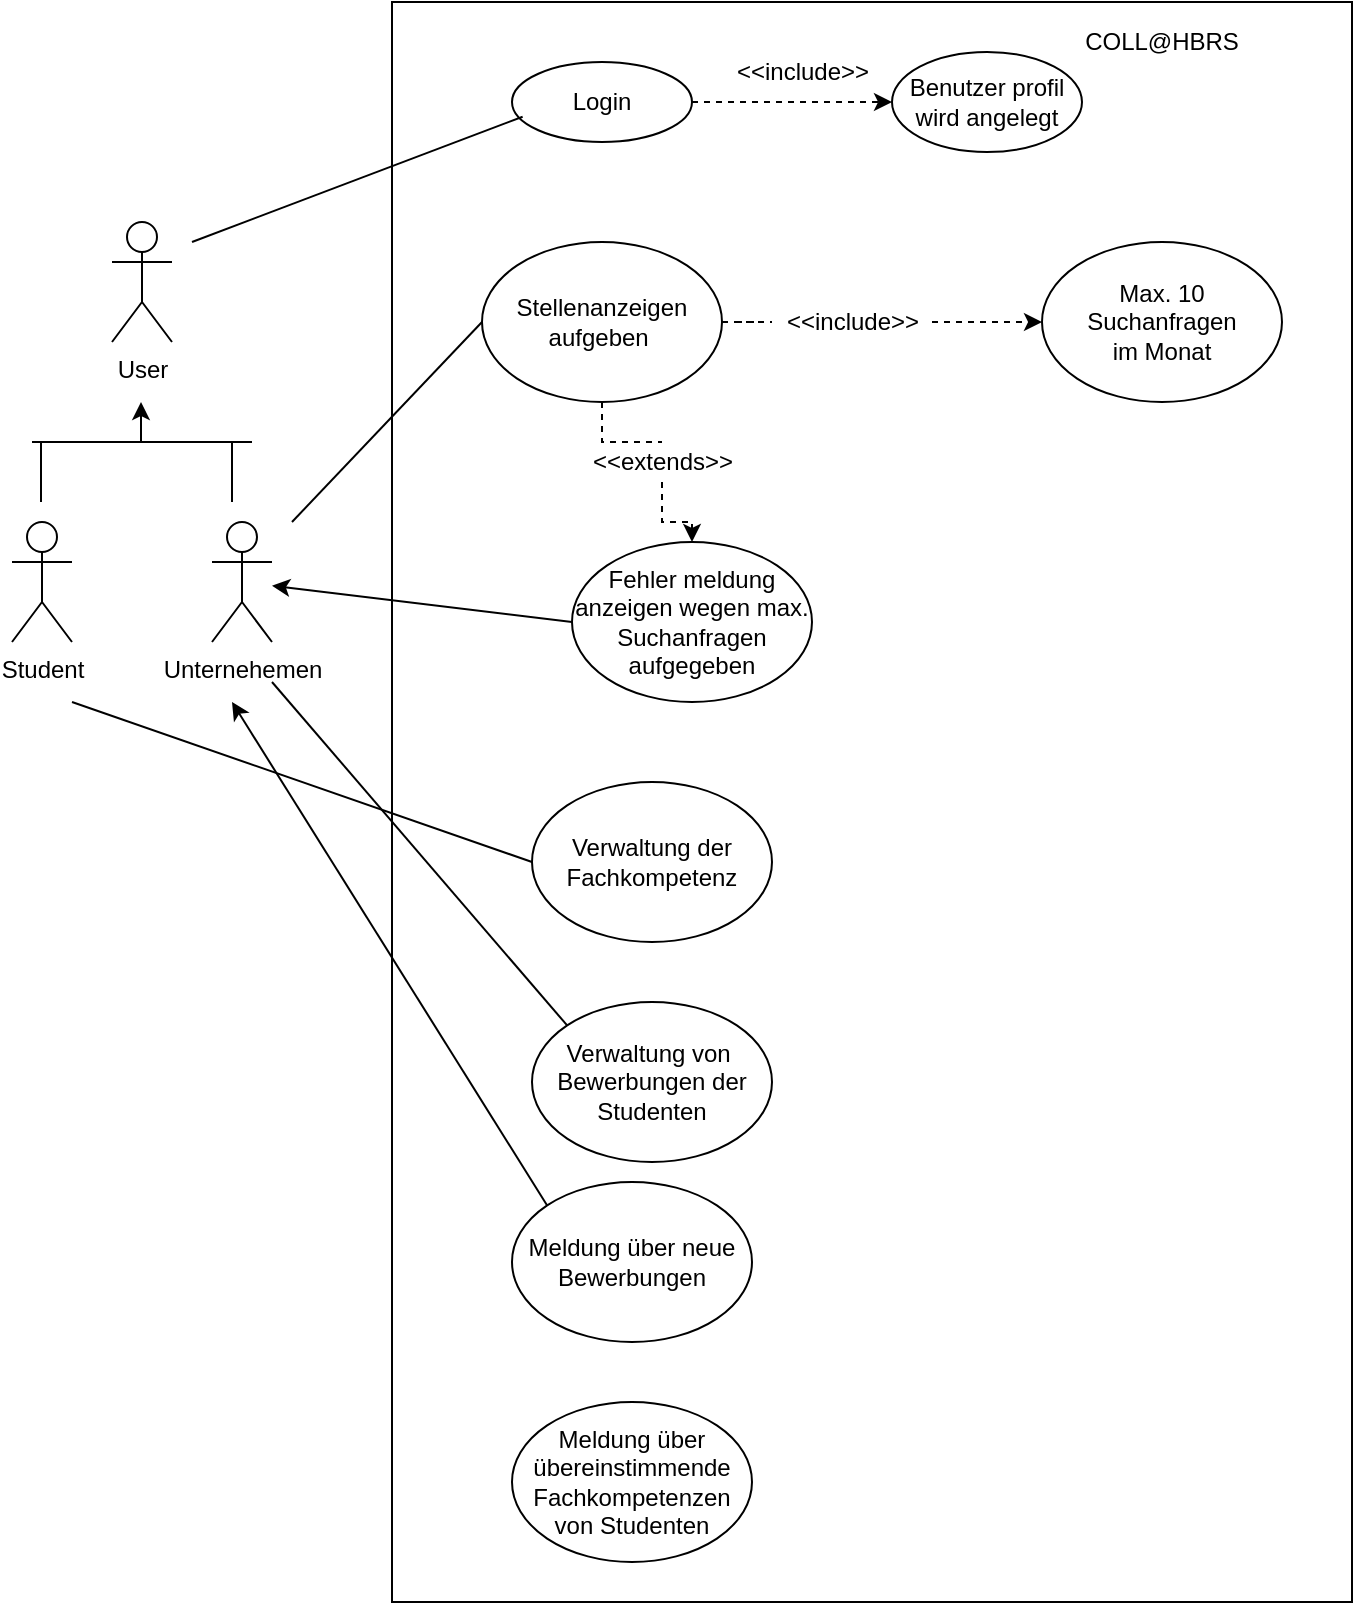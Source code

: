 <mxfile>
    <diagram id="nVHu8U797sPnqpCdvDIS" name="Page-1">
        <mxGraphModel dx="2345" dy="627" grid="1" gridSize="10" guides="1" tooltips="1" connect="1" arrows="1" fold="1" page="1" pageScale="1" pageWidth="827" pageHeight="1169" background="#ffffff" math="0" shadow="0">
            <root>
                <mxCell id="0"/>
                <mxCell id="1" parent="0"/>
                <mxCell id="7" value="" style="rounded=0;whiteSpace=wrap;html=1;fillColor=none;" vertex="1" parent="1">
                    <mxGeometry y="10" width="480" height="800" as="geometry"/>
                </mxCell>
                <mxCell id="8" value="COLL@HBRS" style="text;html=1;strokeColor=none;fillColor=none;align=center;verticalAlign=middle;whiteSpace=wrap;rounded=0;" vertex="1" parent="1">
                    <mxGeometry x="365" y="20" width="40" height="20" as="geometry"/>
                </mxCell>
                <mxCell id="9" value="Login" style="ellipse;whiteSpace=wrap;html=1;fillColor=none;" vertex="1" parent="1">
                    <mxGeometry x="60" y="40" width="90" height="40" as="geometry"/>
                </mxCell>
                <mxCell id="11" value="User" style="shape=umlActor;verticalLabelPosition=bottom;verticalAlign=top;html=1;outlineConnect=0;fillColor=none;" vertex="1" parent="1">
                    <mxGeometry x="-140" y="120" width="30" height="60" as="geometry"/>
                </mxCell>
                <mxCell id="12" value="" style="endArrow=none;html=1;entryX=0.059;entryY=0.684;entryDx=0;entryDy=0;entryPerimeter=0;" edge="1" parent="1" target="9">
                    <mxGeometry width="50" height="50" relative="1" as="geometry">
                        <mxPoint x="-100" y="130" as="sourcePoint"/>
                        <mxPoint x="250" y="230" as="targetPoint"/>
                    </mxGeometry>
                </mxCell>
                <mxCell id="13" value="" style="endArrow=none;html=1;" edge="1" parent="1">
                    <mxGeometry width="50" height="50" relative="1" as="geometry">
                        <mxPoint x="-180" y="230" as="sourcePoint"/>
                        <mxPoint x="-70" y="230" as="targetPoint"/>
                    </mxGeometry>
                </mxCell>
                <mxCell id="14" value="" style="endArrow=classic;html=1;" edge="1" parent="1">
                    <mxGeometry width="50" height="50" relative="1" as="geometry">
                        <mxPoint x="-125.5" y="230" as="sourcePoint"/>
                        <mxPoint x="-125.5" y="210" as="targetPoint"/>
                    </mxGeometry>
                </mxCell>
                <mxCell id="15" value="Unternehemen" style="shape=umlActor;verticalLabelPosition=bottom;verticalAlign=top;html=1;outlineConnect=0;fillColor=none;" vertex="1" parent="1">
                    <mxGeometry x="-90" y="270" width="30" height="60" as="geometry"/>
                </mxCell>
                <mxCell id="16" value="Student" style="shape=umlActor;verticalLabelPosition=bottom;verticalAlign=top;html=1;outlineConnect=0;fillColor=none;" vertex="1" parent="1">
                    <mxGeometry x="-190" y="270" width="30" height="60" as="geometry"/>
                </mxCell>
                <mxCell id="17" value="" style="endArrow=none;html=1;" edge="1" parent="1">
                    <mxGeometry width="50" height="50" relative="1" as="geometry">
                        <mxPoint x="-80" y="260" as="sourcePoint"/>
                        <mxPoint x="-80" y="230" as="targetPoint"/>
                    </mxGeometry>
                </mxCell>
                <mxCell id="19" value="" style="endArrow=none;html=1;" edge="1" parent="1">
                    <mxGeometry width="50" height="50" relative="1" as="geometry">
                        <mxPoint x="-175.5" y="260" as="sourcePoint"/>
                        <mxPoint x="-175.5" y="230" as="targetPoint"/>
                    </mxGeometry>
                </mxCell>
                <mxCell id="22" value="Benutzer profil wird angelegt" style="ellipse;whiteSpace=wrap;html=1;fillColor=none;" vertex="1" parent="1">
                    <mxGeometry x="250" y="35" width="95" height="50" as="geometry"/>
                </mxCell>
                <mxCell id="25" value="" style="endArrow=classic;html=1;exitX=1;exitY=0.5;exitDx=0;exitDy=0;entryX=0;entryY=0.5;entryDx=0;entryDy=0;dashed=1;" edge="1" parent="1" source="9" target="22">
                    <mxGeometry width="50" height="50" relative="1" as="geometry">
                        <mxPoint x="480" y="260" as="sourcePoint"/>
                        <mxPoint x="530" y="210" as="targetPoint"/>
                    </mxGeometry>
                </mxCell>
                <mxCell id="26" value="&amp;lt;&amp;lt;include&amp;gt;&amp;gt;" style="text;html=1;align=center;verticalAlign=middle;resizable=0;points=[];autosize=1;strokeColor=none;" vertex="1" parent="1">
                    <mxGeometry x="165" y="35" width="80" height="20" as="geometry"/>
                </mxCell>
                <mxCell id="32" value="" style="edgeStyle=orthogonalEdgeStyle;rounded=0;orthogonalLoop=1;jettySize=auto;html=1;endArrow=classic;endFill=1;dashed=1;startArrow=none;" edge="1" parent="1" source="33" target="29">
                    <mxGeometry relative="1" as="geometry"/>
                </mxCell>
                <mxCell id="37" value="" style="edgeStyle=orthogonalEdgeStyle;rounded=0;orthogonalLoop=1;jettySize=auto;html=1;dashed=1;endArrow=classic;endFill=1;startArrow=none;" edge="1" parent="1" source="38" target="36">
                    <mxGeometry relative="1" as="geometry"/>
                </mxCell>
                <mxCell id="27" value="Stellenanzeigen aufgeben&amp;nbsp;" style="ellipse;whiteSpace=wrap;html=1;fillColor=none;" vertex="1" parent="1">
                    <mxGeometry x="45" y="130" width="120" height="80" as="geometry"/>
                </mxCell>
                <mxCell id="28" value="" style="endArrow=none;html=1;entryX=0;entryY=0.5;entryDx=0;entryDy=0;endFill=0;" edge="1" parent="1" target="27">
                    <mxGeometry width="50" height="50" relative="1" as="geometry">
                        <mxPoint x="-50" y="270" as="sourcePoint"/>
                        <mxPoint x="210" y="200" as="targetPoint"/>
                    </mxGeometry>
                </mxCell>
                <mxCell id="29" value="Fehler meldung anzeigen wegen max. Suchanfragen aufgegeben" style="ellipse;whiteSpace=wrap;html=1;fillColor=none;" vertex="1" parent="1">
                    <mxGeometry x="90" y="280" width="120" height="80" as="geometry"/>
                </mxCell>
                <mxCell id="31" value="" style="endArrow=classic;html=1;exitX=0;exitY=0.5;exitDx=0;exitDy=0;" edge="1" parent="1" source="29" target="15">
                    <mxGeometry width="50" height="50" relative="1" as="geometry">
                        <mxPoint x="-150" y="470" as="sourcePoint"/>
                        <mxPoint x="-100" y="420" as="targetPoint"/>
                    </mxGeometry>
                </mxCell>
                <mxCell id="33" value="&amp;lt;&amp;lt;extends&amp;gt;&amp;gt;" style="text;html=1;align=center;verticalAlign=middle;resizable=0;points=[];autosize=1;strokeColor=none;" vertex="1" parent="1">
                    <mxGeometry x="90" y="230" width="90" height="20" as="geometry"/>
                </mxCell>
                <mxCell id="34" value="" style="edgeStyle=orthogonalEdgeStyle;rounded=0;orthogonalLoop=1;jettySize=auto;html=1;endArrow=none;endFill=1;dashed=1;" edge="1" parent="1" source="27" target="33">
                    <mxGeometry relative="1" as="geometry">
                        <mxPoint x="105" y="210" as="sourcePoint"/>
                        <mxPoint x="150" y="280" as="targetPoint"/>
                    </mxGeometry>
                </mxCell>
                <mxCell id="36" value="Max. 10 Suchanfragen&lt;br&gt;im Monat" style="ellipse;whiteSpace=wrap;html=1;fillColor=none;" vertex="1" parent="1">
                    <mxGeometry x="325" y="130" width="120" height="80" as="geometry"/>
                </mxCell>
                <mxCell id="38" value="&amp;lt;&amp;lt;include&amp;gt;&amp;gt;" style="text;html=1;align=center;verticalAlign=middle;resizable=0;points=[];autosize=1;strokeColor=none;" vertex="1" parent="1">
                    <mxGeometry x="190" y="160" width="80" height="20" as="geometry"/>
                </mxCell>
                <mxCell id="40" value="" style="edgeStyle=orthogonalEdgeStyle;rounded=0;orthogonalLoop=1;jettySize=auto;html=1;dashed=1;endArrow=none;endFill=1;" edge="1" parent="1" source="27" target="38">
                    <mxGeometry relative="1" as="geometry">
                        <mxPoint x="165" y="170" as="sourcePoint"/>
                        <mxPoint x="325" y="170" as="targetPoint"/>
                    </mxGeometry>
                </mxCell>
                <mxCell id="41" value="Verwaltung der Fachkompetenz" style="ellipse;whiteSpace=wrap;html=1;fillColor=none;" vertex="1" parent="1">
                    <mxGeometry x="70" y="400" width="120" height="80" as="geometry"/>
                </mxCell>
                <mxCell id="42" value="" style="endArrow=none;html=1;exitX=0;exitY=0.5;exitDx=0;exitDy=0;" edge="1" parent="1" source="41">
                    <mxGeometry width="50" height="50" relative="1" as="geometry">
                        <mxPoint x="-140" y="480" as="sourcePoint"/>
                        <mxPoint x="-160" y="360" as="targetPoint"/>
                    </mxGeometry>
                </mxCell>
                <mxCell id="43" value="Verwaltung von&amp;nbsp; Bewerbungen der Studenten" style="ellipse;whiteSpace=wrap;html=1;fillColor=none;" vertex="1" parent="1">
                    <mxGeometry x="70" y="510" width="120" height="80" as="geometry"/>
                </mxCell>
                <mxCell id="44" value="" style="endArrow=none;html=1;exitX=0;exitY=0;exitDx=0;exitDy=0;" edge="1" parent="1" source="43">
                    <mxGeometry width="50" height="50" relative="1" as="geometry">
                        <mxPoint x="-150" y="480" as="sourcePoint"/>
                        <mxPoint x="-60" y="350" as="targetPoint"/>
                    </mxGeometry>
                </mxCell>
                <mxCell id="45" value="Meldung über neue Bewerbungen" style="ellipse;whiteSpace=wrap;html=1;fillColor=none;" vertex="1" parent="1">
                    <mxGeometry x="60" y="600" width="120" height="80" as="geometry"/>
                </mxCell>
                <mxCell id="46" value="" style="endArrow=classic;html=1;exitX=0;exitY=0;exitDx=0;exitDy=0;" edge="1" parent="1" source="45">
                    <mxGeometry width="50" height="50" relative="1" as="geometry">
                        <mxPoint x="-150" y="510" as="sourcePoint"/>
                        <mxPoint x="-80" y="360" as="targetPoint"/>
                    </mxGeometry>
                </mxCell>
                <mxCell id="47" value="Meldung über übereinstimmende Fachkompetenzen von Studenten" style="ellipse;whiteSpace=wrap;html=1;fillColor=none;" vertex="1" parent="1">
                    <mxGeometry x="60" y="710" width="120" height="80" as="geometry"/>
                </mxCell>
            </root>
        </mxGraphModel>
    </diagram>
</mxfile>